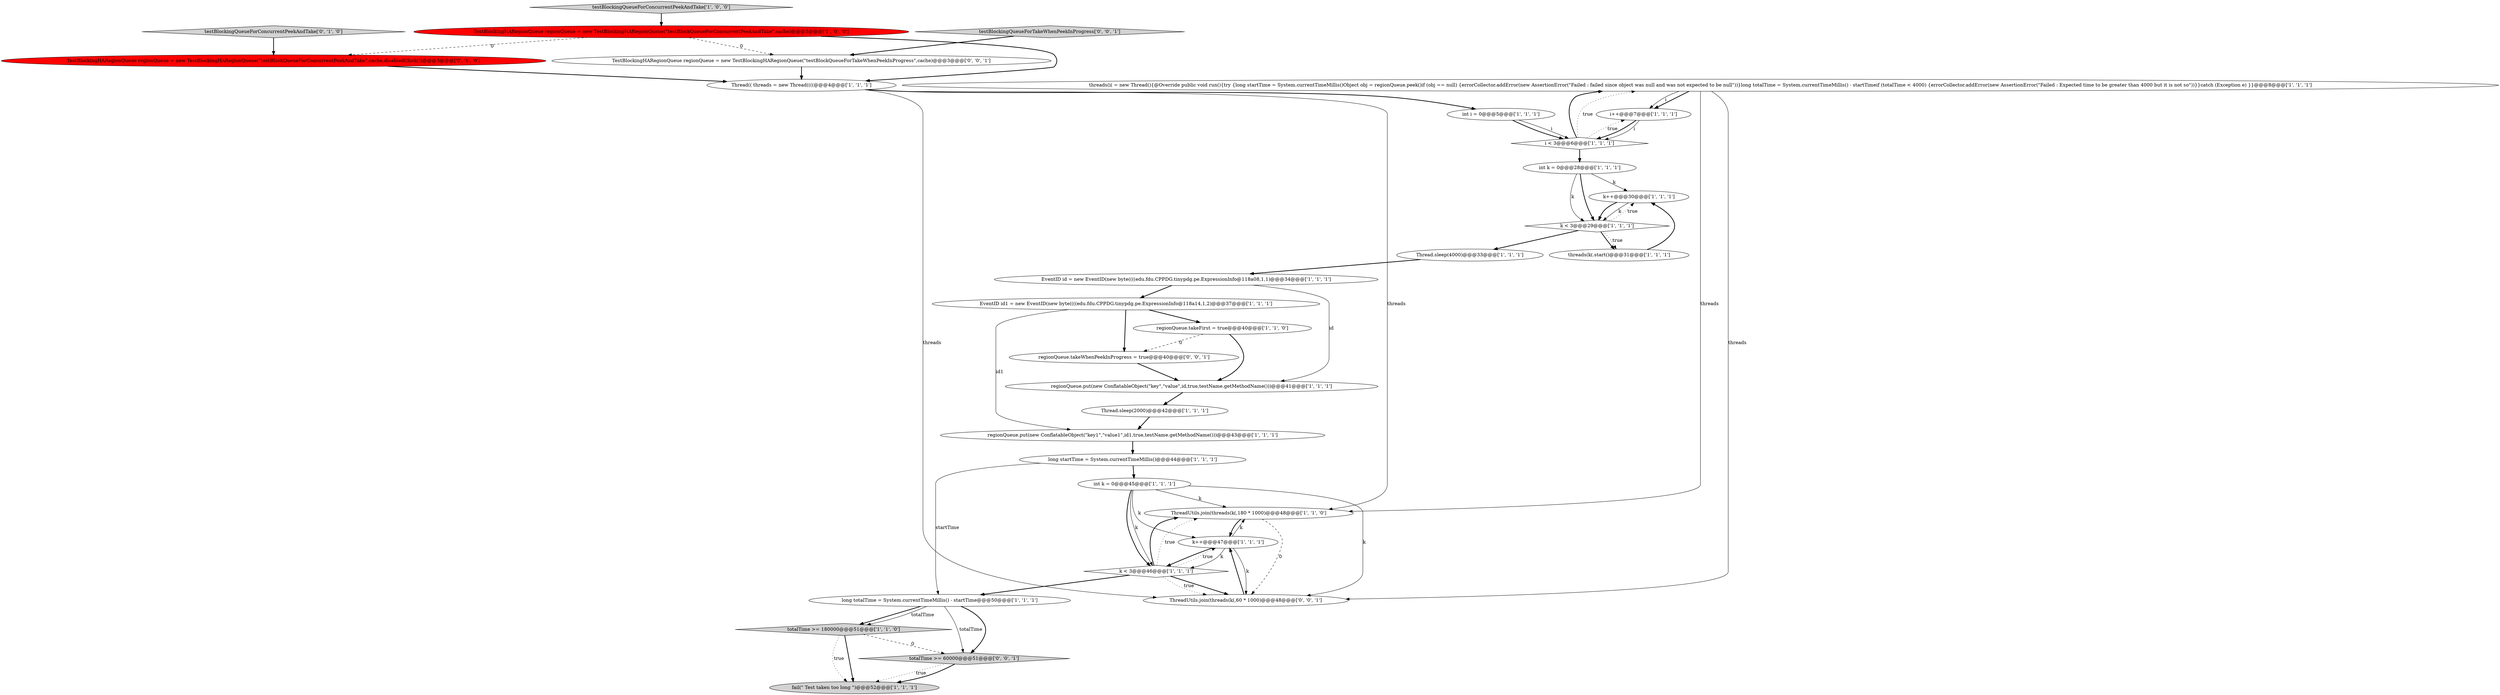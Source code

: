 digraph {
16 [style = filled, label = "int k = 0@@@28@@@['1', '1', '1']", fillcolor = white, shape = ellipse image = "AAA0AAABBB1BBB"];
6 [style = filled, label = "testBlockingQueueForConcurrentPeekAndTake['1', '0', '0']", fillcolor = lightgray, shape = diamond image = "AAA0AAABBB1BBB"];
22 [style = filled, label = "k++@@@30@@@['1', '1', '1']", fillcolor = white, shape = ellipse image = "AAA0AAABBB1BBB"];
31 [style = filled, label = "regionQueue.takeWhenPeekInProgress = true@@@40@@@['0', '0', '1']", fillcolor = white, shape = ellipse image = "AAA0AAABBB3BBB"];
27 [style = filled, label = "TestBlockingHARegionQueue regionQueue = new TestBlockingHARegionQueue(\"testBlockQueueForConcurrentPeekAndTake\",cache,disabledClock())@@@3@@@['0', '1', '0']", fillcolor = red, shape = ellipse image = "AAA1AAABBB2BBB"];
1 [style = filled, label = "ThreadUtils.join(threads(k(,180 * 1000)@@@48@@@['1', '1', '0']", fillcolor = white, shape = ellipse image = "AAA0AAABBB1BBB"];
24 [style = filled, label = "Thread.sleep(2000)@@@42@@@['1', '1', '1']", fillcolor = white, shape = ellipse image = "AAA0AAABBB1BBB"];
20 [style = filled, label = "Thread.sleep(4000)@@@33@@@['1', '1', '1']", fillcolor = white, shape = ellipse image = "AAA0AAABBB1BBB"];
7 [style = filled, label = "regionQueue.put(new ConflatableObject(\"key\",\"value\",id,true,testName.getMethodName()))@@@41@@@['1', '1', '1']", fillcolor = white, shape = ellipse image = "AAA0AAABBB1BBB"];
30 [style = filled, label = "TestBlockingHARegionQueue regionQueue = new TestBlockingHARegionQueue(\"testBlockQueueForTakeWhenPeekInProgress\",cache)@@@3@@@['0', '0', '1']", fillcolor = white, shape = ellipse image = "AAA0AAABBB3BBB"];
17 [style = filled, label = "int k = 0@@@45@@@['1', '1', '1']", fillcolor = white, shape = ellipse image = "AAA0AAABBB1BBB"];
8 [style = filled, label = "EventID id = new EventID(new byte((((edu.fdu.CPPDG.tinypdg.pe.ExpressionInfo@118a08,1,1)@@@34@@@['1', '1', '1']", fillcolor = white, shape = ellipse image = "AAA0AAABBB1BBB"];
11 [style = filled, label = "k++@@@47@@@['1', '1', '1']", fillcolor = white, shape = ellipse image = "AAA0AAABBB1BBB"];
12 [style = filled, label = "int i = 0@@@5@@@['1', '1', '1']", fillcolor = white, shape = ellipse image = "AAA0AAABBB1BBB"];
4 [style = filled, label = "i < 3@@@6@@@['1', '1', '1']", fillcolor = white, shape = diamond image = "AAA0AAABBB1BBB"];
13 [style = filled, label = "k < 3@@@46@@@['1', '1', '1']", fillcolor = white, shape = diamond image = "AAA0AAABBB1BBB"];
14 [style = filled, label = "fail(\" Test taken too long \")@@@52@@@['1', '1', '1']", fillcolor = lightgray, shape = ellipse image = "AAA0AAABBB1BBB"];
21 [style = filled, label = "regionQueue.takeFirst = true@@@40@@@['1', '1', '0']", fillcolor = white, shape = ellipse image = "AAA0AAABBB1BBB"];
29 [style = filled, label = "ThreadUtils.join(threads(k(,60 * 1000)@@@48@@@['0', '0', '1']", fillcolor = white, shape = ellipse image = "AAA0AAABBB3BBB"];
5 [style = filled, label = "EventID id1 = new EventID(new byte((((edu.fdu.CPPDG.tinypdg.pe.ExpressionInfo@118a14,1,2)@@@37@@@['1', '1', '1']", fillcolor = white, shape = ellipse image = "AAA0AAABBB1BBB"];
18 [style = filled, label = "long startTime = System.currentTimeMillis()@@@44@@@['1', '1', '1']", fillcolor = white, shape = ellipse image = "AAA0AAABBB1BBB"];
9 [style = filled, label = "totalTime >= 180000@@@51@@@['1', '1', '0']", fillcolor = lightgray, shape = diamond image = "AAA0AAABBB1BBB"];
28 [style = filled, label = "totalTime >= 60000@@@51@@@['0', '0', '1']", fillcolor = lightgray, shape = diamond image = "AAA0AAABBB3BBB"];
2 [style = filled, label = "threads(i( = new Thread(){@Override public void run(){try {long startTime = System.currentTimeMillis()Object obj = regionQueue.peek()if (obj == null) {errorCollector.addError(new AssertionError(\"Failed : failed since object was null and was not expected to be null\"))}long totalTime = System.currentTimeMillis() - startTimeif (totalTime < 4000) {errorCollector.addError(new AssertionError(\"Failed : Expected time to be greater than 4000 but it is not so\"))}}catch (Exception e) }}@@@8@@@['1', '1', '1']", fillcolor = white, shape = ellipse image = "AAA0AAABBB1BBB"];
23 [style = filled, label = "TestBlockingHARegionQueue regionQueue = new TestBlockingHARegionQueue(\"testBlockQueueForConcurrentPeekAndTake\",cache)@@@3@@@['1', '0', '0']", fillcolor = red, shape = ellipse image = "AAA1AAABBB1BBB"];
0 [style = filled, label = "threads(k(.start()@@@31@@@['1', '1', '1']", fillcolor = white, shape = ellipse image = "AAA0AAABBB1BBB"];
25 [style = filled, label = "long totalTime = System.currentTimeMillis() - startTime@@@50@@@['1', '1', '1']", fillcolor = white, shape = ellipse image = "AAA0AAABBB1BBB"];
10 [style = filled, label = "regionQueue.put(new ConflatableObject(\"key1\",\"value1\",id1,true,testName.getMethodName()))@@@43@@@['1', '1', '1']", fillcolor = white, shape = ellipse image = "AAA0AAABBB1BBB"];
32 [style = filled, label = "testBlockingQueueForTakeWhenPeekInProgress['0', '0', '1']", fillcolor = lightgray, shape = diamond image = "AAA0AAABBB3BBB"];
15 [style = filled, label = "i++@@@7@@@['1', '1', '1']", fillcolor = white, shape = ellipse image = "AAA0AAABBB1BBB"];
19 [style = filled, label = "k < 3@@@29@@@['1', '1', '1']", fillcolor = white, shape = diamond image = "AAA0AAABBB1BBB"];
3 [style = filled, label = "Thread(( threads = new Thread((((@@@4@@@['1', '1', '1']", fillcolor = white, shape = ellipse image = "AAA0AAABBB1BBB"];
26 [style = filled, label = "testBlockingQueueForConcurrentPeekAndTake['0', '1', '0']", fillcolor = lightgray, shape = diamond image = "AAA0AAABBB2BBB"];
24->10 [style = bold, label=""];
25->28 [style = solid, label="totalTime"];
13->25 [style = bold, label=""];
10->18 [style = bold, label=""];
25->28 [style = bold, label=""];
16->19 [style = solid, label="k"];
23->27 [style = dashed, label="0"];
22->19 [style = bold, label=""];
11->13 [style = solid, label="k"];
6->23 [style = bold, label=""];
19->20 [style = bold, label=""];
3->29 [style = solid, label="threads"];
25->9 [style = bold, label=""];
27->3 [style = bold, label=""];
9->28 [style = dashed, label="0"];
28->14 [style = dotted, label="true"];
1->29 [style = dashed, label="0"];
18->17 [style = bold, label=""];
15->4 [style = solid, label="i"];
23->3 [style = bold, label=""];
4->2 [style = bold, label=""];
4->15 [style = dotted, label="true"];
3->12 [style = bold, label=""];
16->19 [style = bold, label=""];
32->30 [style = bold, label=""];
22->19 [style = solid, label="k"];
17->13 [style = solid, label="k"];
31->7 [style = bold, label=""];
2->15 [style = solid, label="i"];
13->1 [style = bold, label=""];
28->14 [style = bold, label=""];
19->0 [style = bold, label=""];
1->11 [style = bold, label=""];
2->1 [style = solid, label="threads"];
17->11 [style = solid, label="k"];
4->2 [style = dotted, label="true"];
9->14 [style = dotted, label="true"];
21->31 [style = dashed, label="0"];
5->21 [style = bold, label=""];
13->1 [style = dotted, label="true"];
26->27 [style = bold, label=""];
7->24 [style = bold, label=""];
20->8 [style = bold, label=""];
13->29 [style = bold, label=""];
3->1 [style = solid, label="threads"];
18->25 [style = solid, label="startTime"];
8->5 [style = bold, label=""];
12->4 [style = bold, label=""];
30->3 [style = bold, label=""];
5->31 [style = bold, label=""];
16->22 [style = solid, label="k"];
17->1 [style = solid, label="k"];
19->0 [style = dotted, label="true"];
13->29 [style = dotted, label="true"];
0->22 [style = bold, label=""];
12->4 [style = solid, label="i"];
11->13 [style = bold, label=""];
2->15 [style = bold, label=""];
17->29 [style = solid, label="k"];
15->4 [style = bold, label=""];
19->22 [style = dotted, label="true"];
9->14 [style = bold, label=""];
23->30 [style = dashed, label="0"];
21->7 [style = bold, label=""];
13->11 [style = dotted, label="true"];
17->13 [style = bold, label=""];
8->7 [style = solid, label="id"];
5->10 [style = solid, label="id1"];
2->29 [style = solid, label="threads"];
29->11 [style = bold, label=""];
4->16 [style = bold, label=""];
11->29 [style = solid, label="k"];
11->1 [style = solid, label="k"];
25->9 [style = solid, label="totalTime"];
}
